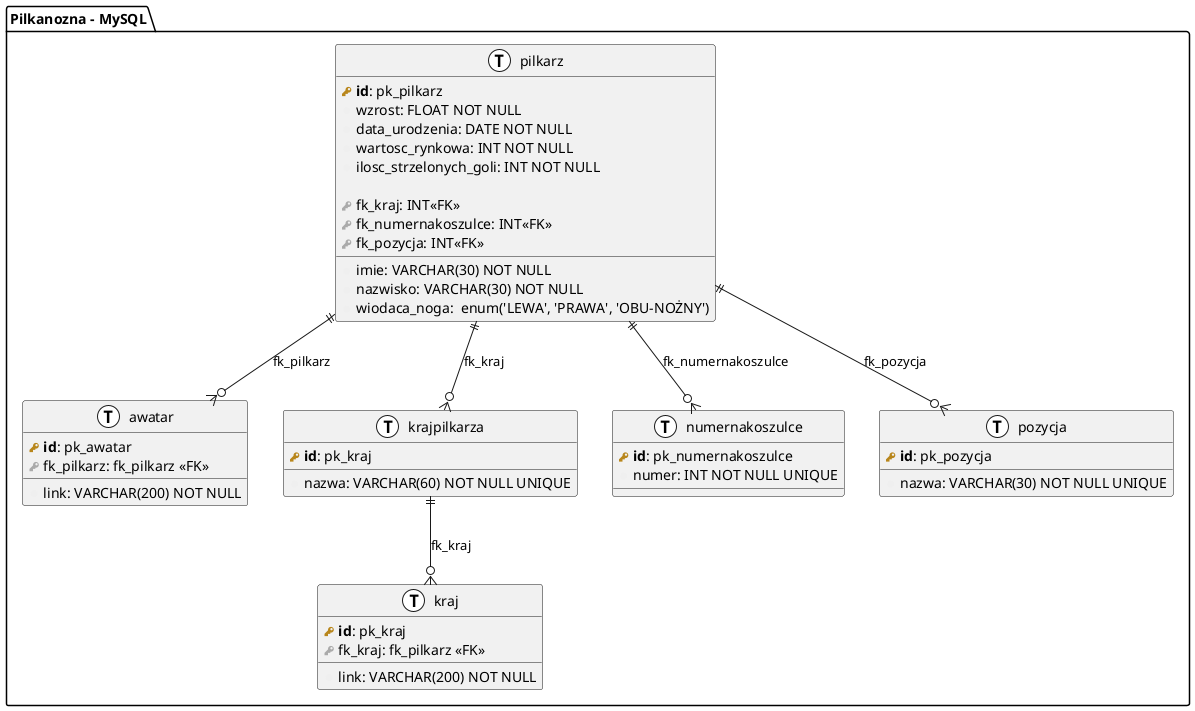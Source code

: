 @startuml Pilkarznozna
!define primary_key(x) <b><color:#b8861b><&key></color> x</b>
!define foreign_key(x) <color:#aaaaaa><&key></color> x
!define column(x) <color:#efefef><&media-record></color> x
!define table(x) entity x << (T, white) >>



package "Pilkanozna - MySQL" {

    table( pilkarz ) {
        primary_key( id ): pk_pilkarz
        column( imie ): VARCHAR(30) NOT NULL
        column( nazwisko ): VARCHAR(30) NOT NULL
        column( wzrost ): FLOAT NOT NULL
        column( data_urodzenia ): DATE NOT NULL
        column( wiodaca_noga ):  enum('LEWA', 'PRAWA', 'OBU-NOŻNY')
        column( wartosc_rynkowa ): INT NOT NULL
        column( ilosc_strzelonych_goli ): INT NOT NULL

        foreign_key( fk_kraj ): INT<<FK>>
        foreign_key( fk_numernakoszulce ): INT<<FK>>
        foreign_key( fk_pozycja ): INT<<FK>>
    }

    table( awatar ) {
        primary_key( id ): pk_awatar
        column( link ): VARCHAR(200) NOT NULL
        foreign_key( fk_pilkarz ): fk_pilkarz <<FK>>
    }

    table( kraj ) {
        primary_key( id ): pk_kraj
        column( link ): VARCHAR(200) NOT NULL
        foreign_key( fk_kraj ): fk_pilkarz <<FK>>
    }

    table( krajpilkarza ) {
        primary_key( id ): pk_kraj
        column( nazwa ): VARCHAR(60) NOT NULL UNIQUE
    }

    table( numernakoszulce ) {
        primary_key( id ): pk_numernakoszulce
        column( numer ): INT NOT NULL UNIQUE
    }

   
    table( pozycja ) {
        primary_key( id ): pk_pozycja
        column( nazwa ): VARCHAR(30) NOT NULL UNIQUE
    }
 
    pilkarz ||--o{ awatar : fk_pilkarz
    pilkarz ||--o{ numernakoszulce : fk_numernakoszulce
    pilkarz ||--o{ pozycja : fk_pozycja
    pilkarz ||--o{ krajpilkarza : fk_kraj

    krajpilkarza ||--o{ kraj: fk_kraj

}

@enduml